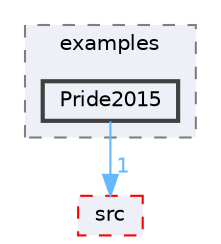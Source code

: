 digraph "FastLED/FastLED/examples/Pride2015"
{
 // LATEX_PDF_SIZE
  bgcolor="transparent";
  edge [fontname=Helvetica,fontsize=10,labelfontname=Helvetica,labelfontsize=10];
  node [fontname=Helvetica,fontsize=10,shape=box,height=0.2,width=0.4];
  compound=true
  subgraph clusterdir_999a185a1a47b3a763bb04a7a263eb0d {
    graph [ bgcolor="#edf0f7", pencolor="grey50", label="examples", fontname=Helvetica,fontsize=10 style="filled,dashed", URL="dir_999a185a1a47b3a763bb04a7a263eb0d.html",tooltip=""]
  dir_e4ac7ec8062fd60b52e5727104ef3f5d [label="Pride2015", fillcolor="#edf0f7", color="grey25", style="filled,bold", URL="dir_e4ac7ec8062fd60b52e5727104ef3f5d.html",tooltip=""];
  }
  dir_e6a3de723047763e6a27a3cab040759e [label="src", fillcolor="#edf0f7", color="red", style="filled,dashed", URL="dir_e6a3de723047763e6a27a3cab040759e.html",tooltip=""];
  dir_e4ac7ec8062fd60b52e5727104ef3f5d->dir_e6a3de723047763e6a27a3cab040759e [headlabel="1", labeldistance=1.5 headhref="dir_000067_000075.html" href="dir_000067_000075.html" color="steelblue1" fontcolor="steelblue1"];
}
